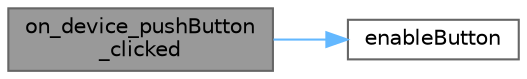digraph "on_device_pushButton_clicked"
{
 // LATEX_PDF_SIZE
  bgcolor="transparent";
  edge [fontname=Helvetica,fontsize=10,labelfontname=Helvetica,labelfontsize=10];
  node [fontname=Helvetica,fontsize=10,shape=box,height=0.2,width=0.4];
  rankdir="LR";
  Node1 [id="Node000001",label="on_device_pushButton\l_clicked",height=0.2,width=0.4,color="gray40", fillcolor="grey60", style="filled", fontcolor="black",tooltip="设备按钮点击槽函数"];
  Node1 -> Node2 [id="edge1_Node000001_Node000002",color="steelblue1",style="solid",tooltip=" "];
  Node2 [id="Node000002",label="enableButton",height=0.2,width=0.4,color="grey40", fillcolor="white", style="filled",URL="$class_my_collection.html#ab868524a9562cda1f7b60b4220e2248e",tooltip="启用/禁用按钮"];
}
